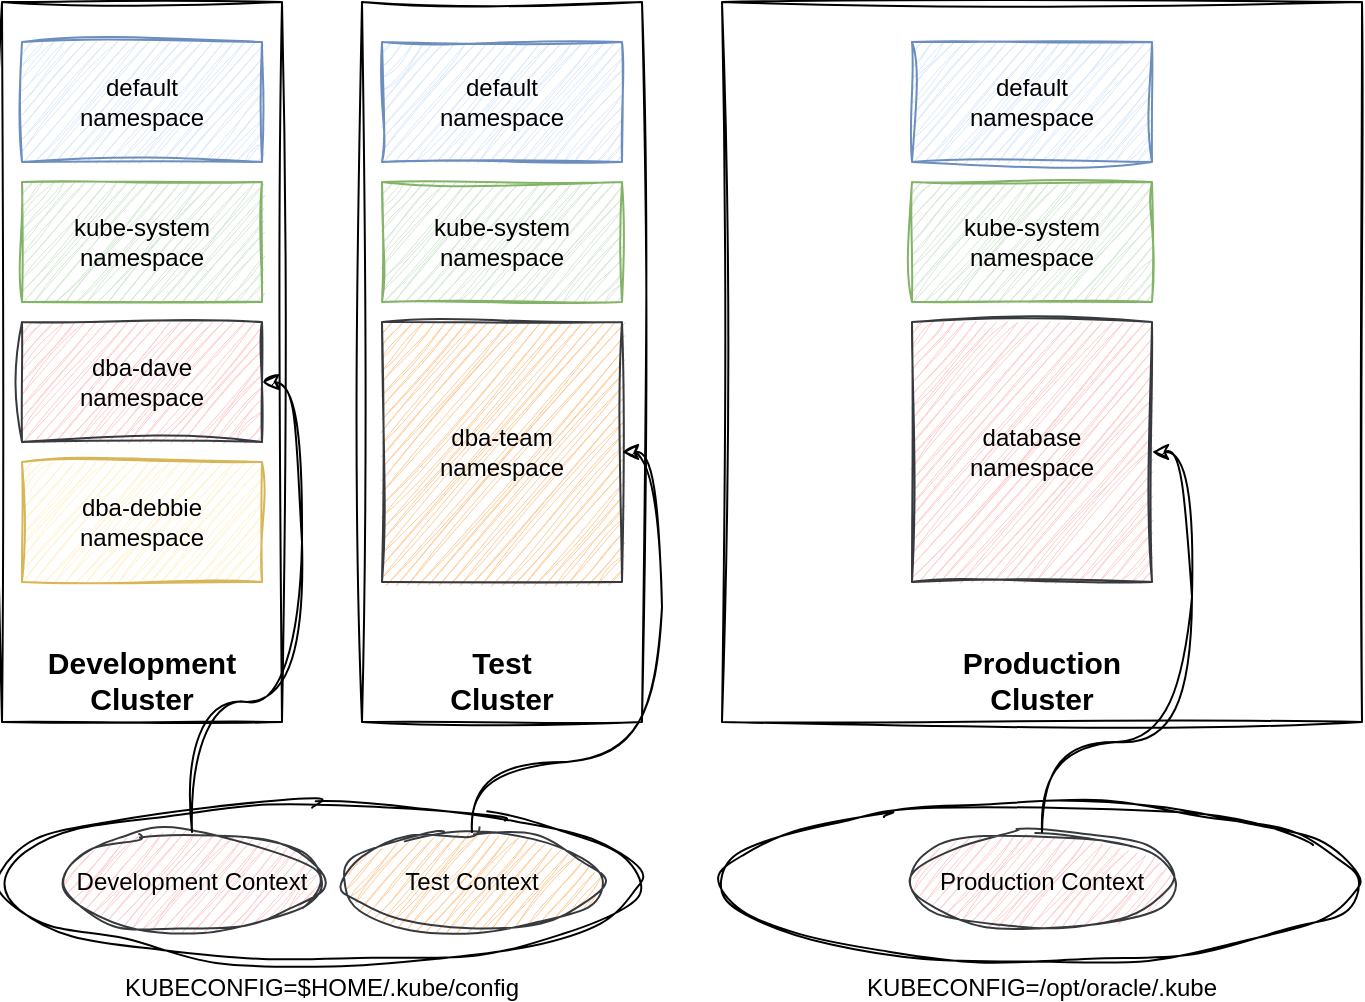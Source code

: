 <mxfile version="21.2.8" type="device">
  <diagram name="Page-1" id="CB2vEQH-WxeTMzOxPBG1">
    <mxGraphModel dx="814" dy="854" grid="1" gridSize="10" guides="1" tooltips="1" connect="1" arrows="1" fold="1" page="1" pageScale="1" pageWidth="827" pageHeight="1169" math="0" shadow="0">
      <root>
        <mxCell id="0" />
        <mxCell id="1" parent="0" />
        <mxCell id="5qkUnV3F5SMfWiWBLubs-1" value="KUBECONFIG=$HOME/.kube/config" style="ellipse;whiteSpace=wrap;html=1;sketch=1;curveFitting=1;jiggle=2;verticalAlign=bottom;spacingTop=0;spacingBottom=-22;" vertex="1" parent="1">
          <mxGeometry x="40" y="440" width="320" height="80" as="geometry" />
        </mxCell>
        <mxCell id="5qkUnV3F5SMfWiWBLubs-2" value="KUBECONFIG=/opt/oracle/.kube" style="ellipse;whiteSpace=wrap;html=1;sketch=1;curveFitting=1;jiggle=2;verticalAlign=bottom;spacingBottom=-22;" vertex="1" parent="1">
          <mxGeometry x="400" y="440" width="320" height="80" as="geometry" />
        </mxCell>
        <mxCell id="5qkUnV3F5SMfWiWBLubs-5" value="Development Context" style="ellipse;whiteSpace=wrap;html=1;sketch=1;curveFitting=1;jiggle=2;fillColor=#ffcccc;strokeColor=#36393d;" vertex="1" parent="1">
          <mxGeometry x="70" y="455" width="130" height="50" as="geometry" />
        </mxCell>
        <mxCell id="5qkUnV3F5SMfWiWBLubs-6" value="Production Context" style="ellipse;whiteSpace=wrap;html=1;sketch=1;curveFitting=1;jiggle=2;fillColor=#ffcccc;strokeColor=#36393d;" vertex="1" parent="1">
          <mxGeometry x="495" y="455" width="130" height="50" as="geometry" />
        </mxCell>
        <mxCell id="5qkUnV3F5SMfWiWBLubs-7" value="Test Context" style="ellipse;whiteSpace=wrap;html=1;sketch=1;curveFitting=1;jiggle=2;fillColor=#ffcc99;strokeColor=#36393d;" vertex="1" parent="1">
          <mxGeometry x="210" y="455" width="130" height="50" as="geometry" />
        </mxCell>
        <mxCell id="5qkUnV3F5SMfWiWBLubs-8" value="Development&lt;br style=&quot;font-size: 15px;&quot;&gt;Cluster" style="whiteSpace=wrap;html=1;sketch=1;curveFitting=1;jiggle=2;verticalAlign=bottom;fontSize=15;fontStyle=1" vertex="1" parent="1">
          <mxGeometry x="40" y="40" width="140" height="360" as="geometry" />
        </mxCell>
        <mxCell id="5qkUnV3F5SMfWiWBLubs-9" value="Test&lt;br style=&quot;font-size: 15px;&quot;&gt;Cluster" style="whiteSpace=wrap;html=1;sketch=1;curveFitting=1;jiggle=2;verticalAlign=bottom;fontSize=15;fontStyle=1" vertex="1" parent="1">
          <mxGeometry x="220" y="40" width="140" height="360" as="geometry" />
        </mxCell>
        <mxCell id="5qkUnV3F5SMfWiWBLubs-10" value="Production&lt;br style=&quot;font-size: 15px;&quot;&gt;Cluster" style="whiteSpace=wrap;html=1;sketch=1;curveFitting=1;jiggle=2;verticalAlign=bottom;fontSize=15;fontStyle=1" vertex="1" parent="1">
          <mxGeometry x="400" y="40" width="320" height="360" as="geometry" />
        </mxCell>
        <mxCell id="5qkUnV3F5SMfWiWBLubs-11" value="default&lt;br&gt;namespace" style="whiteSpace=wrap;html=1;sketch=1;curveFitting=1;jiggle=2;fillColor=#dae8fc;strokeColor=#6c8ebf;" vertex="1" parent="1">
          <mxGeometry x="50" y="60" width="120" height="60" as="geometry" />
        </mxCell>
        <mxCell id="5qkUnV3F5SMfWiWBLubs-12" value="default&lt;br&gt;namespace" style="whiteSpace=wrap;html=1;sketch=1;curveFitting=1;jiggle=2;fillColor=#dae8fc;strokeColor=#6c8ebf;" vertex="1" parent="1">
          <mxGeometry x="230" y="60" width="120" height="60" as="geometry" />
        </mxCell>
        <mxCell id="5qkUnV3F5SMfWiWBLubs-13" value="default&lt;br&gt;namespace" style="whiteSpace=wrap;html=1;sketch=1;curveFitting=1;jiggle=2;fillColor=#dae8fc;strokeColor=#6c8ebf;" vertex="1" parent="1">
          <mxGeometry x="495" y="60" width="120" height="60" as="geometry" />
        </mxCell>
        <mxCell id="5qkUnV3F5SMfWiWBLubs-14" value="kube-system&lt;br&gt;namespace" style="whiteSpace=wrap;html=1;sketch=1;curveFitting=1;jiggle=2;fillColor=#d5e8d4;strokeColor=#82b366;" vertex="1" parent="1">
          <mxGeometry x="50" y="130" width="120" height="60" as="geometry" />
        </mxCell>
        <mxCell id="5qkUnV3F5SMfWiWBLubs-15" value="kube-system&lt;br&gt;namespace" style="whiteSpace=wrap;html=1;sketch=1;curveFitting=1;jiggle=2;fillColor=#d5e8d4;strokeColor=#82b366;" vertex="1" parent="1">
          <mxGeometry x="230" y="130" width="120" height="60" as="geometry" />
        </mxCell>
        <mxCell id="5qkUnV3F5SMfWiWBLubs-16" value="kube-system&lt;br&gt;namespace" style="whiteSpace=wrap;html=1;sketch=1;curveFitting=1;jiggle=2;fillColor=#d5e8d4;strokeColor=#82b366;" vertex="1" parent="1">
          <mxGeometry x="495" y="130" width="120" height="60" as="geometry" />
        </mxCell>
        <mxCell id="5qkUnV3F5SMfWiWBLubs-17" value="dba-dave&lt;br&gt;namespace" style="whiteSpace=wrap;html=1;sketch=1;curveFitting=1;jiggle=2;fillColor=#ffcccc;strokeColor=#36393d;" vertex="1" parent="1">
          <mxGeometry x="50" y="200" width="120" height="60" as="geometry" />
        </mxCell>
        <mxCell id="5qkUnV3F5SMfWiWBLubs-18" value="dba-debbie&lt;br&gt;namespace" style="whiteSpace=wrap;html=1;sketch=1;curveFitting=1;jiggle=2;fillColor=#fff2cc;strokeColor=#d6b656;" vertex="1" parent="1">
          <mxGeometry x="50" y="270" width="120" height="60" as="geometry" />
        </mxCell>
        <mxCell id="5qkUnV3F5SMfWiWBLubs-19" value="dba-team&lt;br&gt;namespace" style="whiteSpace=wrap;html=1;sketch=1;curveFitting=1;jiggle=2;fillColor=#ffcc99;strokeColor=#36393d;" vertex="1" parent="1">
          <mxGeometry x="230" y="200" width="120" height="130" as="geometry" />
        </mxCell>
        <mxCell id="5qkUnV3F5SMfWiWBLubs-20" value="database&lt;br&gt;namespace" style="whiteSpace=wrap;html=1;sketch=1;curveFitting=1;jiggle=2;fillColor=#ffcccc;strokeColor=#36393d;" vertex="1" parent="1">
          <mxGeometry x="495" y="200" width="120" height="130" as="geometry" />
        </mxCell>
        <mxCell id="5qkUnV3F5SMfWiWBLubs-23" style="edgeStyle=orthogonalEdgeStyle;orthogonalLoop=1;jettySize=auto;html=1;exitX=0.5;exitY=0;exitDx=0;exitDy=0;entryX=1;entryY=0.5;entryDx=0;entryDy=0;curved=1;sketch=1;curveFitting=1;jiggle=2;" edge="1" parent="1" source="5qkUnV3F5SMfWiWBLubs-6" target="5qkUnV3F5SMfWiWBLubs-20">
          <mxGeometry relative="1" as="geometry">
            <Array as="points">
              <mxPoint x="560" y="410" />
              <mxPoint x="635" y="410" />
              <mxPoint x="635" y="265" />
            </Array>
          </mxGeometry>
        </mxCell>
        <mxCell id="5qkUnV3F5SMfWiWBLubs-25" style="edgeStyle=orthogonalEdgeStyle;orthogonalLoop=1;jettySize=auto;html=1;exitX=0.5;exitY=0;exitDx=0;exitDy=0;entryX=1;entryY=0.5;entryDx=0;entryDy=0;curved=1;sketch=1;curveFitting=1;jiggle=2;" edge="1" parent="1" source="5qkUnV3F5SMfWiWBLubs-5" target="5qkUnV3F5SMfWiWBLubs-17">
          <mxGeometry relative="1" as="geometry">
            <Array as="points">
              <mxPoint x="135" y="390" />
              <mxPoint x="190" y="390" />
              <mxPoint x="190" y="230" />
            </Array>
          </mxGeometry>
        </mxCell>
        <mxCell id="5qkUnV3F5SMfWiWBLubs-24" style="edgeStyle=orthogonalEdgeStyle;orthogonalLoop=1;jettySize=auto;html=1;exitX=0.5;exitY=0;exitDx=0;exitDy=0;entryX=1;entryY=0.5;entryDx=0;entryDy=0;curved=1;sketch=1;curveFitting=1;jiggle=2;" edge="1" parent="1" source="5qkUnV3F5SMfWiWBLubs-7" target="5qkUnV3F5SMfWiWBLubs-19">
          <mxGeometry relative="1" as="geometry">
            <Array as="points">
              <mxPoint x="275" y="420" />
              <mxPoint x="370" y="420" />
              <mxPoint x="370" y="265" />
            </Array>
          </mxGeometry>
        </mxCell>
      </root>
    </mxGraphModel>
  </diagram>
</mxfile>
